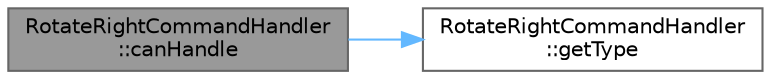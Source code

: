 digraph "RotateRightCommandHandler::canHandle"
{
 // INTERACTIVE_SVG=YES
 // LATEX_PDF_SIZE
  bgcolor="transparent";
  edge [fontname=Helvetica,fontsize=10,labelfontname=Helvetica,labelfontsize=10];
  node [fontname=Helvetica,fontsize=10,shape=box,height=0.2,width=0.4];
  rankdir="LR";
  Node1 [id="Node000001",label="RotateRightCommandHandler\l::canHandle",height=0.2,width=0.4,color="gray40", fillcolor="grey60", style="filled", fontcolor="black",tooltip="Determines whether the handler can process the input."];
  Node1 -> Node2 [id="edge1_Node000001_Node000002",color="steelblue1",style="solid",tooltip=" "];
  Node2 [id="Node000002",label="RotateRightCommandHandler\l::getType",height=0.2,width=0.4,color="grey40", fillcolor="white", style="filled",URL="$class_rotate_right_command_handler.html#a91f2684d24a71a8eab78e31b9de9872a",tooltip="Returns the keyword that this handler recognizes."];
}
